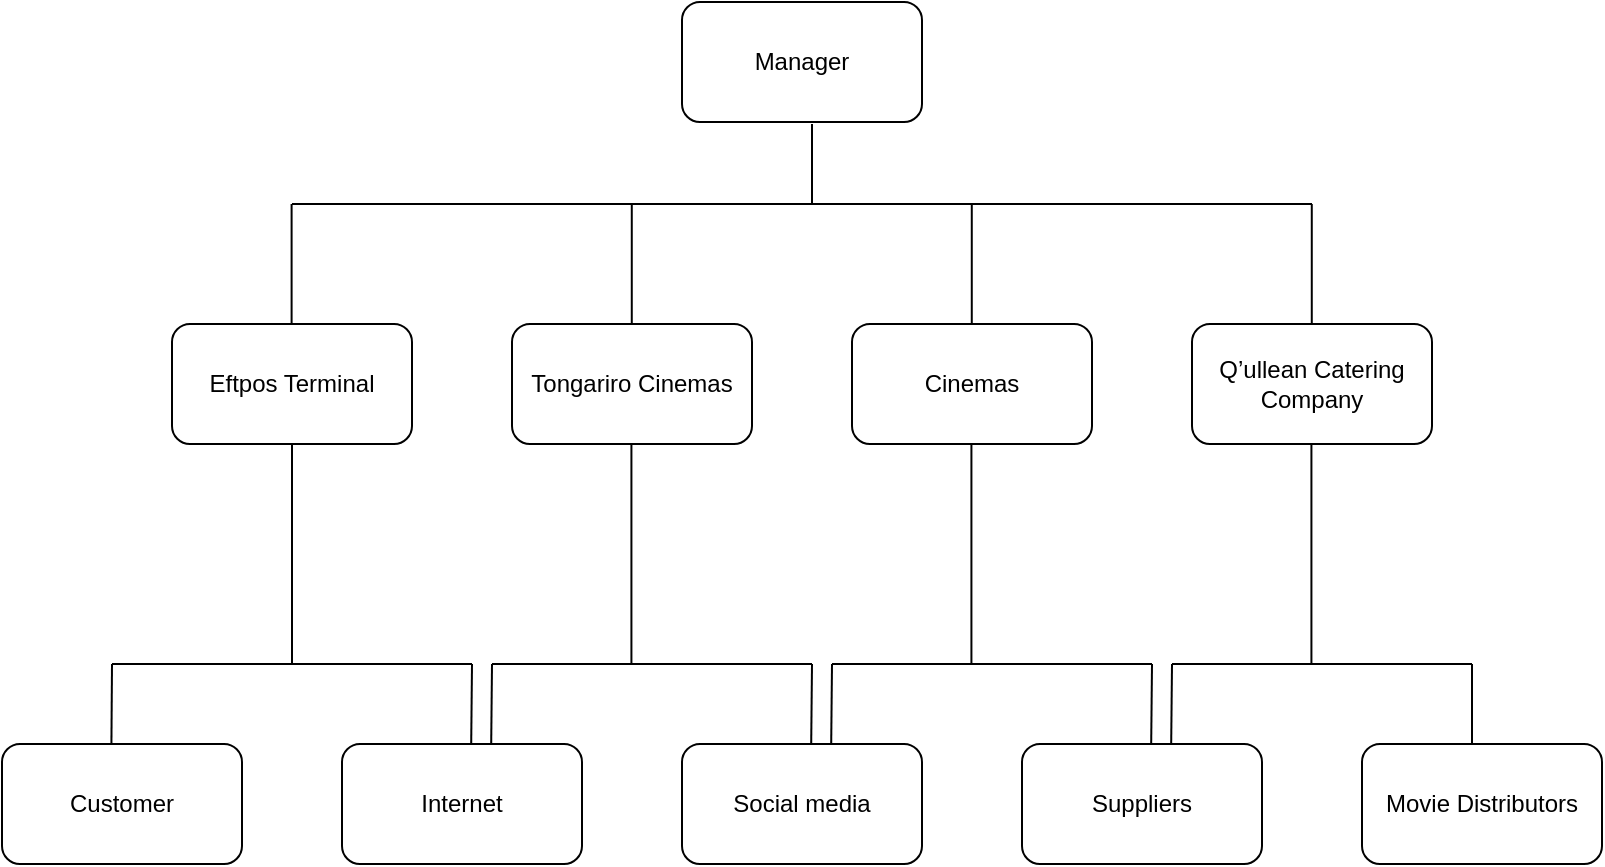 <mxfile version="24.0.7" type="github">
  <diagram id="R2lEEEUBdFMjLlhIrx00" name="Page-1">
    <mxGraphModel dx="1694" dy="932" grid="1" gridSize="10" guides="1" tooltips="1" connect="1" arrows="1" fold="1" page="1" pageScale="1" pageWidth="850" pageHeight="1100" math="0" shadow="0" extFonts="Permanent Marker^https://fonts.googleapis.com/css?family=Permanent+Marker">
      <root>
        <mxCell id="0" />
        <mxCell id="1" parent="0" />
        <mxCell id="8xCxOPy6Ok4rO9UpT-np-1" value="Manager" style="rounded=1;whiteSpace=wrap;html=1;" vertex="1" parent="1">
          <mxGeometry x="365" y="139" width="120" height="60" as="geometry" />
        </mxCell>
        <mxCell id="8xCxOPy6Ok4rO9UpT-np-2" value="Eftpos Terminal" style="rounded=1;whiteSpace=wrap;html=1;" vertex="1" parent="1">
          <mxGeometry x="110" y="300" width="120" height="60" as="geometry" />
        </mxCell>
        <mxCell id="8xCxOPy6Ok4rO9UpT-np-3" value="Tongariro Cinemas" style="rounded=1;whiteSpace=wrap;html=1;" vertex="1" parent="1">
          <mxGeometry x="280" y="300" width="120" height="60" as="geometry" />
        </mxCell>
        <mxCell id="8xCxOPy6Ok4rO9UpT-np-4" value="Cinemas" style="rounded=1;whiteSpace=wrap;html=1;" vertex="1" parent="1">
          <mxGeometry x="450" y="300" width="120" height="60" as="geometry" />
        </mxCell>
        <mxCell id="8xCxOPy6Ok4rO9UpT-np-5" value="Q’ullean Catering Company" style="rounded=1;whiteSpace=wrap;html=1;" vertex="1" parent="1">
          <mxGeometry x="620" y="300" width="120" height="60" as="geometry" />
        </mxCell>
        <mxCell id="8xCxOPy6Ok4rO9UpT-np-6" value="Customer" style="rounded=1;whiteSpace=wrap;html=1;" vertex="1" parent="1">
          <mxGeometry x="25" y="510" width="120" height="60" as="geometry" />
        </mxCell>
        <mxCell id="8xCxOPy6Ok4rO9UpT-np-7" value="Internet" style="rounded=1;whiteSpace=wrap;html=1;" vertex="1" parent="1">
          <mxGeometry x="195" y="510" width="120" height="60" as="geometry" />
        </mxCell>
        <mxCell id="8xCxOPy6Ok4rO9UpT-np-8" value="Social media" style="rounded=1;whiteSpace=wrap;html=1;" vertex="1" parent="1">
          <mxGeometry x="365" y="510" width="120" height="60" as="geometry" />
        </mxCell>
        <mxCell id="8xCxOPy6Ok4rO9UpT-np-9" value="Suppliers" style="rounded=1;whiteSpace=wrap;html=1;" vertex="1" parent="1">
          <mxGeometry x="535" y="510" width="120" height="60" as="geometry" />
        </mxCell>
        <mxCell id="8xCxOPy6Ok4rO9UpT-np-10" value="Movie Distributors" style="rounded=1;whiteSpace=wrap;html=1;" vertex="1" parent="1">
          <mxGeometry x="705" y="510" width="120" height="60" as="geometry" />
        </mxCell>
        <mxCell id="8xCxOPy6Ok4rO9UpT-np-12" value="" style="endArrow=none;html=1;rounded=0;" edge="1" parent="1">
          <mxGeometry width="50" height="50" relative="1" as="geometry">
            <mxPoint x="430" y="200" as="sourcePoint" />
            <mxPoint x="430" y="240" as="targetPoint" />
          </mxGeometry>
        </mxCell>
        <mxCell id="8xCxOPy6Ok4rO9UpT-np-13" value="" style="endArrow=none;html=1;rounded=0;" edge="1" parent="1">
          <mxGeometry width="50" height="50" relative="1" as="geometry">
            <mxPoint x="170" y="240" as="sourcePoint" />
            <mxPoint x="680" y="240" as="targetPoint" />
          </mxGeometry>
        </mxCell>
        <mxCell id="8xCxOPy6Ok4rO9UpT-np-14" value="" style="endArrow=none;html=1;rounded=0;" edge="1" parent="1">
          <mxGeometry width="50" height="50" relative="1" as="geometry">
            <mxPoint x="169.8" y="300" as="sourcePoint" />
            <mxPoint x="169.8" y="240" as="targetPoint" />
          </mxGeometry>
        </mxCell>
        <mxCell id="8xCxOPy6Ok4rO9UpT-np-15" value="" style="endArrow=none;html=1;rounded=0;" edge="1" parent="1">
          <mxGeometry width="50" height="50" relative="1" as="geometry">
            <mxPoint x="339.89" y="300" as="sourcePoint" />
            <mxPoint x="339.89" y="240" as="targetPoint" />
          </mxGeometry>
        </mxCell>
        <mxCell id="8xCxOPy6Ok4rO9UpT-np-16" value="" style="endArrow=none;html=1;rounded=0;" edge="1" parent="1">
          <mxGeometry width="50" height="50" relative="1" as="geometry">
            <mxPoint x="509.89" y="300" as="sourcePoint" />
            <mxPoint x="509.89" y="240" as="targetPoint" />
          </mxGeometry>
        </mxCell>
        <mxCell id="8xCxOPy6Ok4rO9UpT-np-17" value="" style="endArrow=none;html=1;rounded=0;" edge="1" parent="1">
          <mxGeometry width="50" height="50" relative="1" as="geometry">
            <mxPoint x="679.89" y="300" as="sourcePoint" />
            <mxPoint x="679.89" y="240" as="targetPoint" />
          </mxGeometry>
        </mxCell>
        <mxCell id="8xCxOPy6Ok4rO9UpT-np-18" value="" style="endArrow=none;html=1;rounded=0;" edge="1" parent="1">
          <mxGeometry width="50" height="50" relative="1" as="geometry">
            <mxPoint x="80" y="470" as="sourcePoint" />
            <mxPoint x="260" y="470" as="targetPoint" />
          </mxGeometry>
        </mxCell>
        <mxCell id="8xCxOPy6Ok4rO9UpT-np-19" value="" style="endArrow=none;html=1;rounded=0;" edge="1" parent="1">
          <mxGeometry width="50" height="50" relative="1" as="geometry">
            <mxPoint x="79.71" y="510" as="sourcePoint" />
            <mxPoint x="80" y="470" as="targetPoint" />
          </mxGeometry>
        </mxCell>
        <mxCell id="8xCxOPy6Ok4rO9UpT-np-20" value="" style="endArrow=none;html=1;rounded=0;" edge="1" parent="1">
          <mxGeometry width="50" height="50" relative="1" as="geometry">
            <mxPoint x="259.6" y="510" as="sourcePoint" />
            <mxPoint x="260" y="470" as="targetPoint" />
          </mxGeometry>
        </mxCell>
        <mxCell id="8xCxOPy6Ok4rO9UpT-np-21" value="" style="endArrow=none;html=1;rounded=0;" edge="1" parent="1">
          <mxGeometry width="50" height="50" relative="1" as="geometry">
            <mxPoint x="429.6" y="510" as="sourcePoint" />
            <mxPoint x="430" y="470" as="targetPoint" />
          </mxGeometry>
        </mxCell>
        <mxCell id="8xCxOPy6Ok4rO9UpT-np-22" value="" style="endArrow=none;html=1;rounded=0;" edge="1" parent="1">
          <mxGeometry width="50" height="50" relative="1" as="geometry">
            <mxPoint x="599.6" y="510" as="sourcePoint" />
            <mxPoint x="600" y="470" as="targetPoint" />
          </mxGeometry>
        </mxCell>
        <mxCell id="8xCxOPy6Ok4rO9UpT-np-23" value="" style="endArrow=none;html=1;rounded=0;" edge="1" parent="1">
          <mxGeometry width="50" height="50" relative="1" as="geometry">
            <mxPoint x="760" y="510" as="sourcePoint" />
            <mxPoint x="760" y="470" as="targetPoint" />
          </mxGeometry>
        </mxCell>
        <mxCell id="8xCxOPy6Ok4rO9UpT-np-24" value="" style="endArrow=none;html=1;rounded=0;" edge="1" parent="1">
          <mxGeometry width="50" height="50" relative="1" as="geometry">
            <mxPoint x="269.6" y="510" as="sourcePoint" />
            <mxPoint x="270" y="470" as="targetPoint" />
          </mxGeometry>
        </mxCell>
        <mxCell id="8xCxOPy6Ok4rO9UpT-np-25" value="" style="endArrow=none;html=1;rounded=0;" edge="1" parent="1">
          <mxGeometry width="50" height="50" relative="1" as="geometry">
            <mxPoint x="270" y="470" as="sourcePoint" />
            <mxPoint x="430" y="470" as="targetPoint" />
          </mxGeometry>
        </mxCell>
        <mxCell id="8xCxOPy6Ok4rO9UpT-np-26" value="" style="endArrow=none;html=1;rounded=0;" edge="1" parent="1">
          <mxGeometry width="50" height="50" relative="1" as="geometry">
            <mxPoint x="439.6" y="510" as="sourcePoint" />
            <mxPoint x="440" y="470" as="targetPoint" />
          </mxGeometry>
        </mxCell>
        <mxCell id="8xCxOPy6Ok4rO9UpT-np-27" value="" style="endArrow=none;html=1;rounded=0;" edge="1" parent="1">
          <mxGeometry width="50" height="50" relative="1" as="geometry">
            <mxPoint x="440" y="470" as="sourcePoint" />
            <mxPoint x="600" y="470" as="targetPoint" />
          </mxGeometry>
        </mxCell>
        <mxCell id="8xCxOPy6Ok4rO9UpT-np-28" value="" style="endArrow=none;html=1;rounded=0;" edge="1" parent="1">
          <mxGeometry width="50" height="50" relative="1" as="geometry">
            <mxPoint x="609.6" y="510" as="sourcePoint" />
            <mxPoint x="610" y="470" as="targetPoint" />
          </mxGeometry>
        </mxCell>
        <mxCell id="8xCxOPy6Ok4rO9UpT-np-29" value="" style="endArrow=none;html=1;rounded=0;" edge="1" parent="1">
          <mxGeometry width="50" height="50" relative="1" as="geometry">
            <mxPoint x="610" y="470" as="sourcePoint" />
            <mxPoint x="760" y="470" as="targetPoint" />
          </mxGeometry>
        </mxCell>
        <mxCell id="8xCxOPy6Ok4rO9UpT-np-30" value="" style="endArrow=none;html=1;rounded=0;entryX=0.5;entryY=1;entryDx=0;entryDy=0;" edge="1" parent="1" target="8xCxOPy6Ok4rO9UpT-np-2">
          <mxGeometry width="50" height="50" relative="1" as="geometry">
            <mxPoint x="170" y="470" as="sourcePoint" />
            <mxPoint x="250" y="630" as="targetPoint" />
          </mxGeometry>
        </mxCell>
        <mxCell id="8xCxOPy6Ok4rO9UpT-np-31" value="" style="endArrow=none;html=1;rounded=0;entryX=0.5;entryY=1;entryDx=0;entryDy=0;" edge="1" parent="1">
          <mxGeometry width="50" height="50" relative="1" as="geometry">
            <mxPoint x="339.71" y="470" as="sourcePoint" />
            <mxPoint x="339.71" y="360" as="targetPoint" />
          </mxGeometry>
        </mxCell>
        <mxCell id="8xCxOPy6Ok4rO9UpT-np-32" value="" style="endArrow=none;html=1;rounded=0;entryX=0.5;entryY=1;entryDx=0;entryDy=0;" edge="1" parent="1">
          <mxGeometry width="50" height="50" relative="1" as="geometry">
            <mxPoint x="509.71" y="470" as="sourcePoint" />
            <mxPoint x="509.71" y="360" as="targetPoint" />
          </mxGeometry>
        </mxCell>
        <mxCell id="8xCxOPy6Ok4rO9UpT-np-33" value="" style="endArrow=none;html=1;rounded=0;entryX=0.5;entryY=1;entryDx=0;entryDy=0;" edge="1" parent="1">
          <mxGeometry width="50" height="50" relative="1" as="geometry">
            <mxPoint x="679.71" y="470" as="sourcePoint" />
            <mxPoint x="679.71" y="360" as="targetPoint" />
          </mxGeometry>
        </mxCell>
      </root>
    </mxGraphModel>
  </diagram>
</mxfile>

